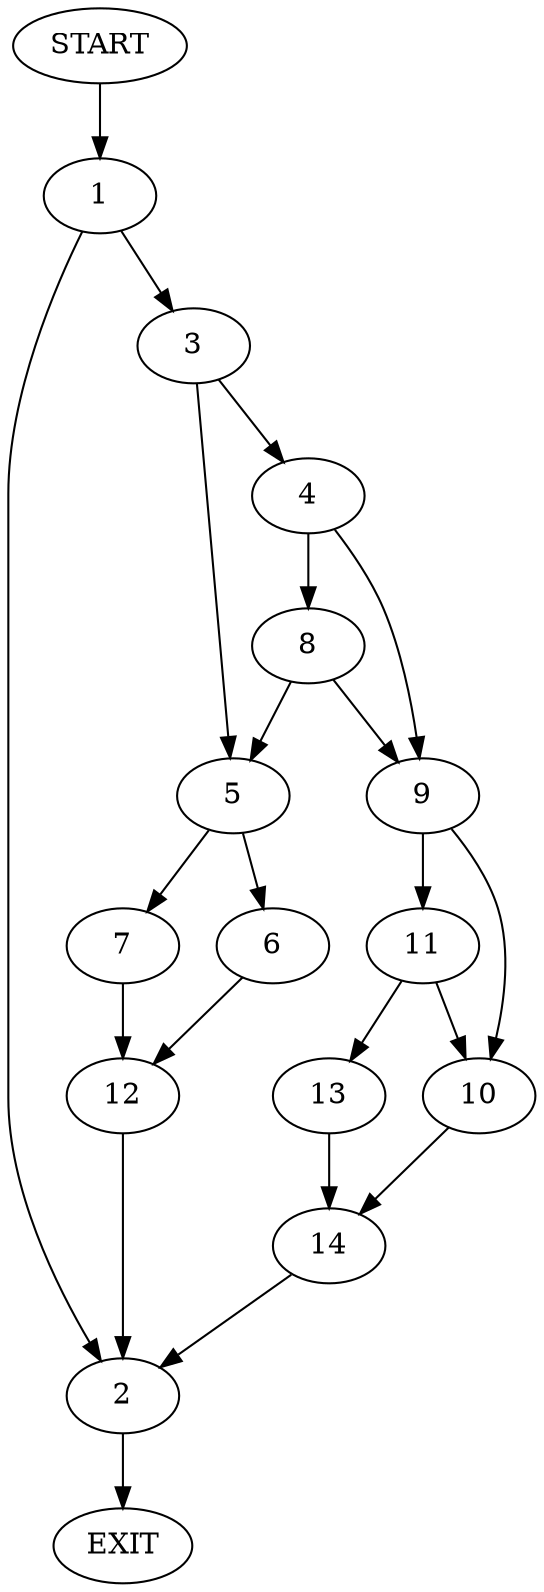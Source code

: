digraph {
0 [label="START"];
1;
2;
3;
4;
5;
6;
7;
8;
9;
10;
11;
12;
13;
14;
15 [label="EXIT"];
0 -> 1;
1 -> 2;
1 -> 3;
3 -> 4;
3 -> 5;
2 -> 15;
5 -> 6;
5 -> 7;
4 -> 8;
4 -> 9;
9 -> 10;
9 -> 11;
8 -> 5;
8 -> 9;
7 -> 12;
6 -> 12;
12 -> 2;
11 -> 13;
11 -> 10;
10 -> 14;
13 -> 14;
14 -> 2;
}